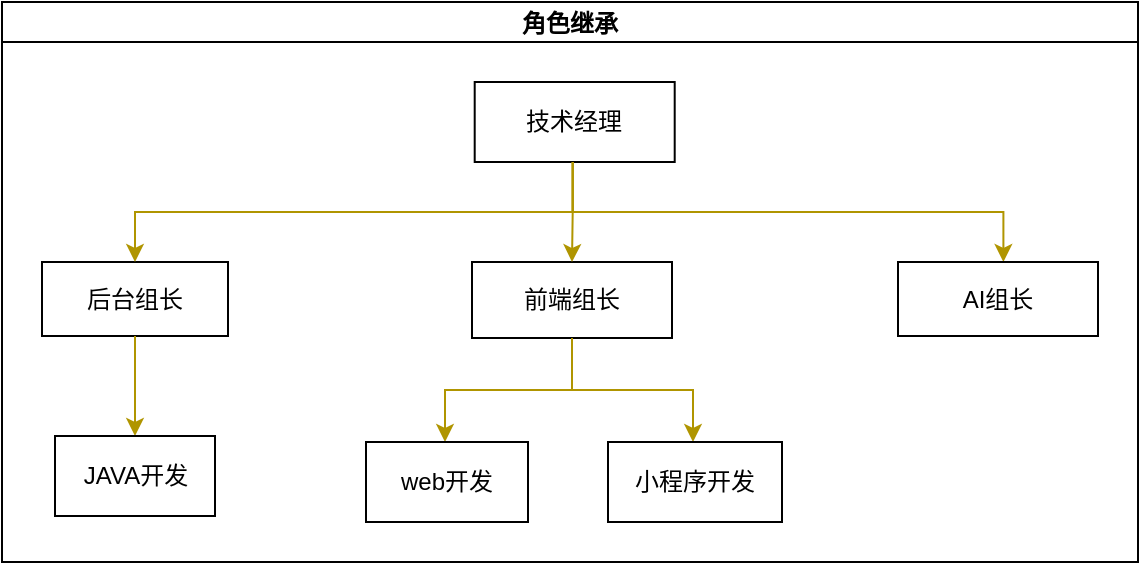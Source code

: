 <mxfile>
    <diagram id="PH-mLC8mOBAwBKjAwTOG" name="第 1 页">
        <mxGraphModel dx="1143" dy="910" grid="0" gridSize="10" guides="1" tooltips="1" connect="1" arrows="1" fold="1" page="0" pageScale="1" pageWidth="827" pageHeight="1169" background="#ffffff" math="0" shadow="0">
            <root>
                <mxCell id="0"/>
                <mxCell id="1" parent="0"/>
                <mxCell id="12" value="角色继承" style="swimlane;startSize=20;horizontal=1;childLayout=treeLayout;horizontalTree=0;resizable=0;containerType=tree;" parent="1" vertex="1">
                    <mxGeometry x="148" y="179" width="568" height="280" as="geometry"/>
                </mxCell>
                <mxCell id="13" value="技术经理" style="whiteSpace=wrap;html=1;" parent="12" vertex="1">
                    <mxGeometry x="236.35" y="40" width="100" height="40" as="geometry"/>
                </mxCell>
                <mxCell id="14" value="后台组长" style="whiteSpace=wrap;html=1;" parent="12" vertex="1">
                    <mxGeometry x="20" y="130" width="93" height="37" as="geometry"/>
                </mxCell>
                <mxCell id="15" value="" style="edgeStyle=elbowEdgeStyle;elbow=vertical;html=1;rounded=0;fillColor=#e3c800;strokeColor=#B09500;" parent="12" target="14" edge="1">
                    <mxGeometry relative="1" as="geometry">
                        <mxPoint x="285.35" y="80" as="sourcePoint"/>
                    </mxGeometry>
                </mxCell>
                <mxCell id="16" value="前端组长" style="whiteSpace=wrap;html=1;" parent="12" vertex="1">
                    <mxGeometry x="235" y="130" width="100" height="38" as="geometry"/>
                </mxCell>
                <mxCell id="17" value="" style="edgeStyle=elbowEdgeStyle;elbow=vertical;html=1;rounded=0;fillColor=#e3c800;strokeColor=#B09500;" parent="12" target="16" edge="1">
                    <mxGeometry relative="1" as="geometry">
                        <mxPoint x="285.35" y="80" as="sourcePoint"/>
                    </mxGeometry>
                </mxCell>
                <mxCell id="18" value="" style="edgeStyle=elbowEdgeStyle;elbow=vertical;html=1;rounded=0;fillColor=#e3c800;strokeColor=#B09500;" parent="12" source="14" target="19" edge="1">
                    <mxGeometry relative="1" as="geometry">
                        <mxPoint x="-210.65" y="236" as="sourcePoint"/>
                    </mxGeometry>
                </mxCell>
                <mxCell id="19" value="JAVA开发" style="whiteSpace=wrap;html=1;" parent="12" vertex="1">
                    <mxGeometry x="26.5" y="217" width="80" height="40" as="geometry"/>
                </mxCell>
                <mxCell id="22" value="" style="edgeStyle=elbowEdgeStyle;elbow=vertical;html=1;rounded=0;fillColor=#e3c800;strokeColor=#B09500;" parent="12" source="16" edge="1">
                    <mxGeometry relative="1" as="geometry">
                        <mxPoint x="-76.15" y="236" as="sourcePoint"/>
                        <mxPoint x="221.5" y="220" as="targetPoint"/>
                    </mxGeometry>
                </mxCell>
                <mxCell id="23" value="web开发" style="whiteSpace=wrap;html=1;" parent="12" vertex="1">
                    <mxGeometry x="182" y="220" width="81" height="40" as="geometry"/>
                </mxCell>
                <mxCell id="24" value="" style="edgeStyle=elbowEdgeStyle;elbow=vertical;html=1;rounded=0;fillColor=#e3c800;strokeColor=#B09500;" parent="12" source="16" edge="1">
                    <mxGeometry relative="1" as="geometry">
                        <mxPoint x="-76.15" y="236" as="sourcePoint"/>
                        <mxPoint x="345.5" y="220" as="targetPoint"/>
                    </mxGeometry>
                </mxCell>
                <mxCell id="25" value="小程序开发" style="whiteSpace=wrap;html=1;" parent="12" vertex="1">
                    <mxGeometry x="303" y="220" width="87" height="40" as="geometry"/>
                </mxCell>
                <mxCell id="34" value="" style="edgeStyle=elbowEdgeStyle;elbow=vertical;html=1;rounded=0;fillColor=#e3c800;strokeColor=#B09500;" parent="12" edge="1">
                    <mxGeometry relative="1" as="geometry">
                        <mxPoint x="285.35" y="80" as="sourcePoint"/>
                        <mxPoint x="500.7" y="130" as="targetPoint"/>
                    </mxGeometry>
                </mxCell>
                <mxCell id="35" value="AI组长" style="whiteSpace=wrap;html=1;" parent="12" vertex="1">
                    <mxGeometry x="448" y="130" width="100" height="37" as="geometry"/>
                </mxCell>
            </root>
        </mxGraphModel>
    </diagram>
</mxfile>